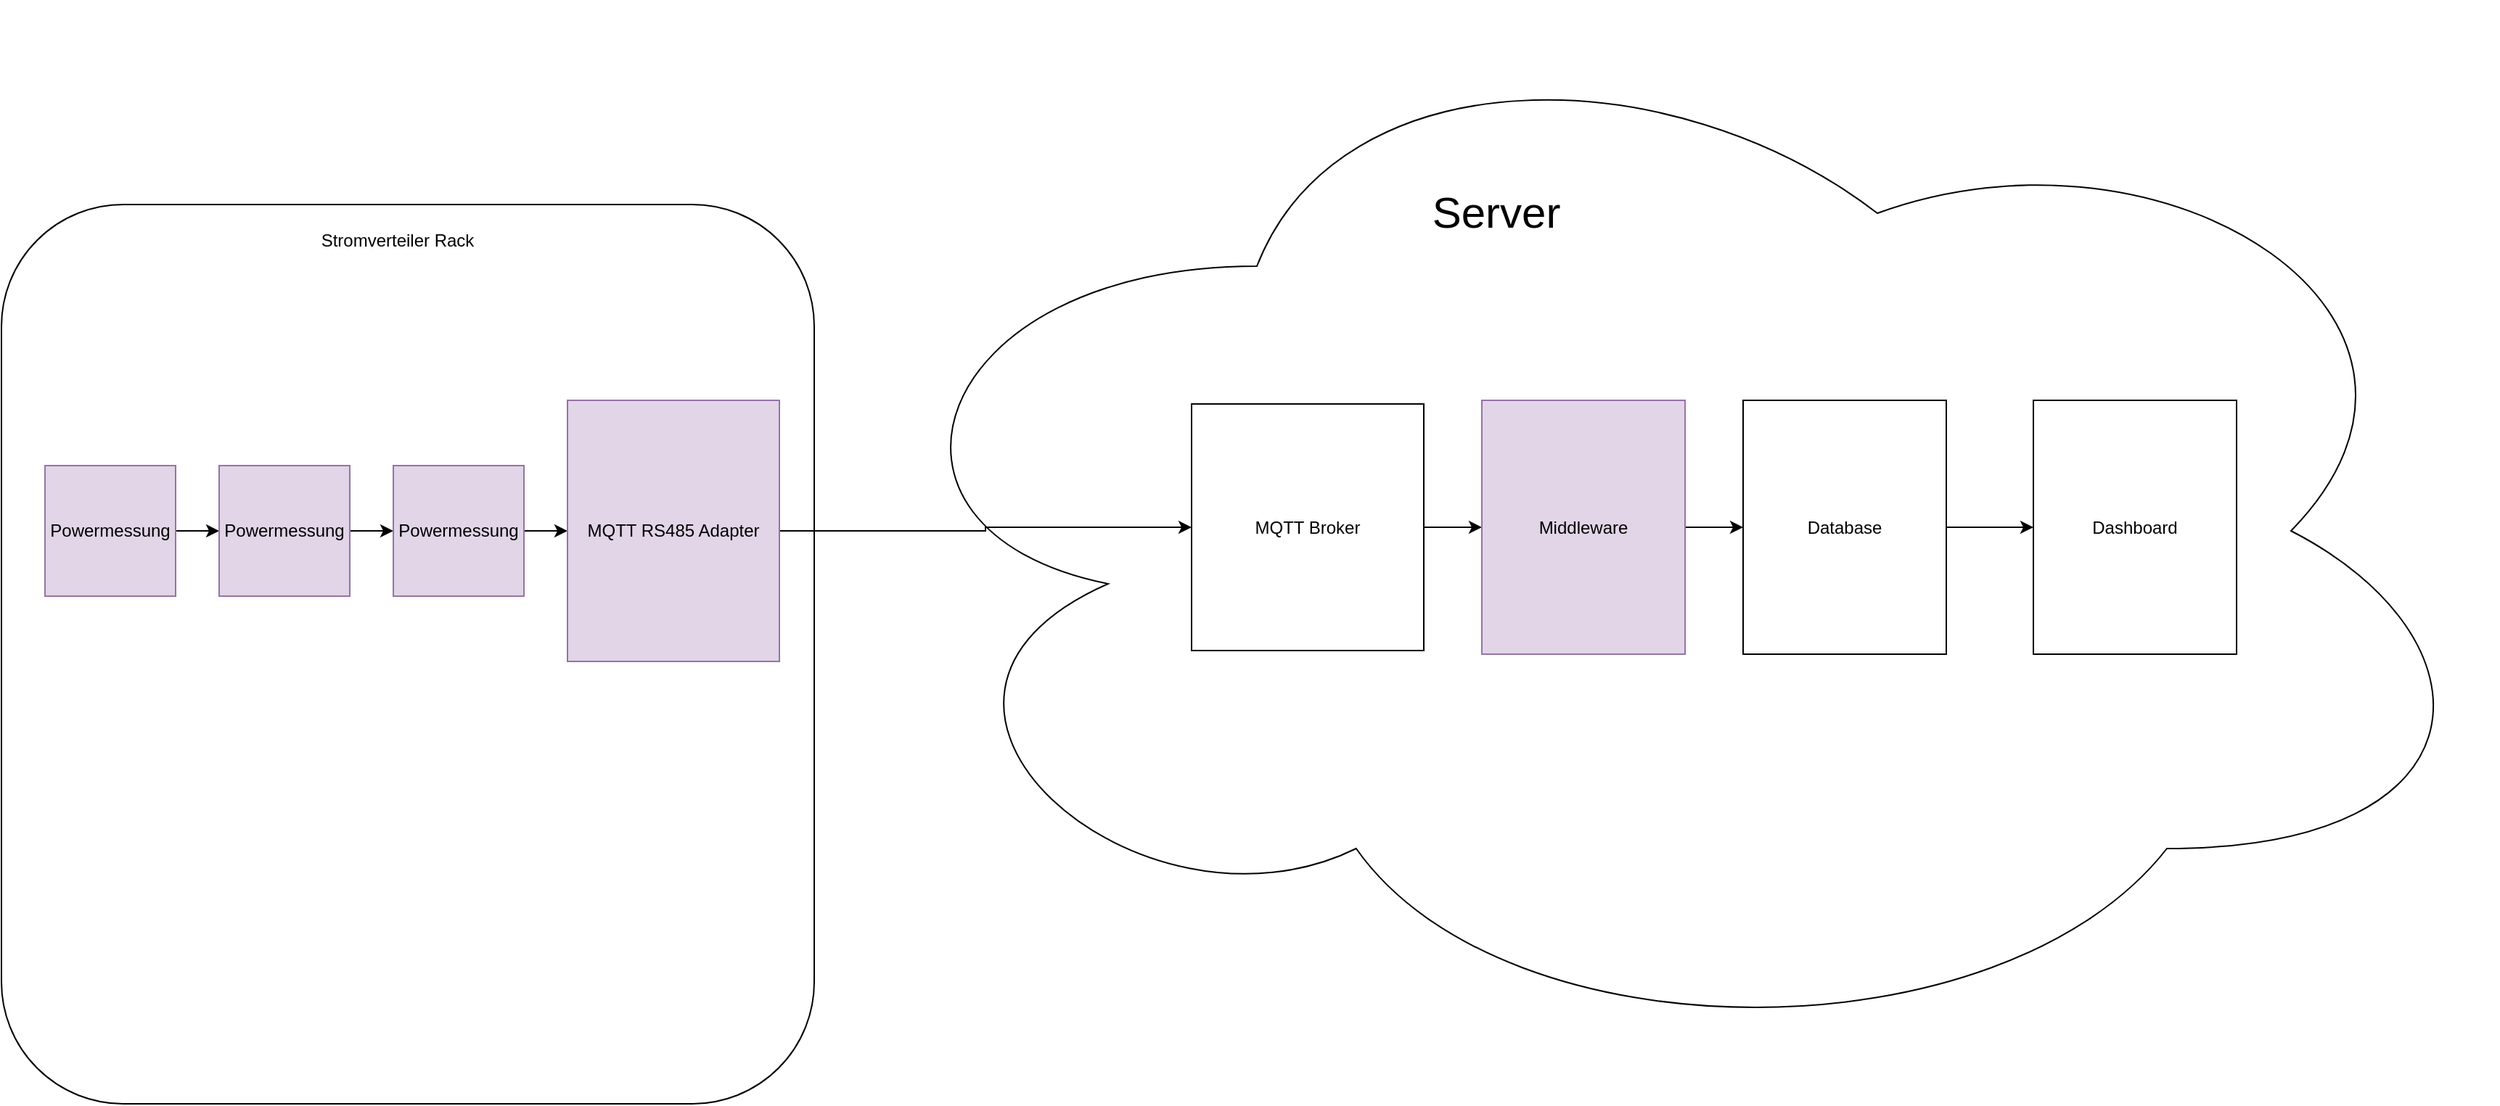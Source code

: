 <mxfile version="24.6.4" type="device">
  <diagram name="Seite-1" id="iy-Iw7KtTsFvsepUOq8L">
    <mxGraphModel dx="3363" dy="3682" grid="1" gridSize="10" guides="1" tooltips="1" connect="1" arrows="1" fold="1" page="1" pageScale="1" pageWidth="827" pageHeight="1169" math="0" shadow="0">
      <root>
        <mxCell id="0" />
        <mxCell id="1" parent="0" />
        <mxCell id="c27zUoi5xmDvEjXcdy7_-19" value="" style="rounded=1;whiteSpace=wrap;html=1;" vertex="1" parent="1">
          <mxGeometry x="30" y="70" width="560" height="620" as="geometry" />
        </mxCell>
        <mxCell id="c27zUoi5xmDvEjXcdy7_-5" value="" style="ellipse;shape=cloud;whiteSpace=wrap;html=1;" vertex="1" parent="1">
          <mxGeometry x="610" y="-70" width="1140" height="730" as="geometry" />
        </mxCell>
        <mxCell id="c27zUoi5xmDvEjXcdy7_-6" style="edgeStyle=orthogonalEdgeStyle;rounded=0;orthogonalLoop=1;jettySize=auto;html=1;entryX=0;entryY=0.5;entryDx=0;entryDy=0;" edge="1" parent="1" source="c27zUoi5xmDvEjXcdy7_-1" target="c27zUoi5xmDvEjXcdy7_-2">
          <mxGeometry relative="1" as="geometry" />
        </mxCell>
        <mxCell id="c27zUoi5xmDvEjXcdy7_-1" value="Powermessung" style="rounded=0;whiteSpace=wrap;html=1;fillColor=#e1d5e7;strokeColor=#9673a6;" vertex="1" parent="1">
          <mxGeometry x="60" y="250" width="90" height="90" as="geometry" />
        </mxCell>
        <mxCell id="c27zUoi5xmDvEjXcdy7_-7" style="edgeStyle=orthogonalEdgeStyle;rounded=0;orthogonalLoop=1;jettySize=auto;html=1;entryX=0;entryY=0.5;entryDx=0;entryDy=0;" edge="1" parent="1" source="c27zUoi5xmDvEjXcdy7_-2" target="c27zUoi5xmDvEjXcdy7_-3">
          <mxGeometry relative="1" as="geometry" />
        </mxCell>
        <mxCell id="c27zUoi5xmDvEjXcdy7_-2" value="Powermessung" style="rounded=0;whiteSpace=wrap;html=1;fillColor=#e1d5e7;strokeColor=#9673a6;" vertex="1" parent="1">
          <mxGeometry x="180" y="250" width="90" height="90" as="geometry" />
        </mxCell>
        <mxCell id="c27zUoi5xmDvEjXcdy7_-8" style="edgeStyle=orthogonalEdgeStyle;rounded=0;orthogonalLoop=1;jettySize=auto;html=1;" edge="1" parent="1" source="c27zUoi5xmDvEjXcdy7_-3" target="c27zUoi5xmDvEjXcdy7_-4">
          <mxGeometry relative="1" as="geometry" />
        </mxCell>
        <mxCell id="c27zUoi5xmDvEjXcdy7_-3" value="Powermessung" style="rounded=0;whiteSpace=wrap;html=1;fillColor=#e1d5e7;strokeColor=#9673a6;" vertex="1" parent="1">
          <mxGeometry x="300" y="250" width="90" height="90" as="geometry" />
        </mxCell>
        <mxCell id="c27zUoi5xmDvEjXcdy7_-13" style="edgeStyle=orthogonalEdgeStyle;rounded=0;orthogonalLoop=1;jettySize=auto;html=1;entryX=0;entryY=0.5;entryDx=0;entryDy=0;" edge="1" parent="1" source="c27zUoi5xmDvEjXcdy7_-4" target="c27zUoi5xmDvEjXcdy7_-9">
          <mxGeometry relative="1" as="geometry" />
        </mxCell>
        <mxCell id="c27zUoi5xmDvEjXcdy7_-4" value="MQTT RS485 Adapter" style="rounded=0;whiteSpace=wrap;html=1;fillColor=#e1d5e7;strokeColor=#9673a6;" vertex="1" parent="1">
          <mxGeometry x="420" y="205" width="146" height="180" as="geometry" />
        </mxCell>
        <mxCell id="c27zUoi5xmDvEjXcdy7_-14" style="edgeStyle=orthogonalEdgeStyle;rounded=0;orthogonalLoop=1;jettySize=auto;html=1;entryX=0;entryY=0.5;entryDx=0;entryDy=0;" edge="1" parent="1" source="c27zUoi5xmDvEjXcdy7_-9" target="c27zUoi5xmDvEjXcdy7_-10">
          <mxGeometry relative="1" as="geometry" />
        </mxCell>
        <mxCell id="c27zUoi5xmDvEjXcdy7_-9" value="MQTT Broker " style="rounded=0;whiteSpace=wrap;html=1;" vertex="1" parent="1">
          <mxGeometry x="850" y="207.5" width="160" height="170" as="geometry" />
        </mxCell>
        <mxCell id="c27zUoi5xmDvEjXcdy7_-15" style="edgeStyle=orthogonalEdgeStyle;rounded=0;orthogonalLoop=1;jettySize=auto;html=1;entryX=0;entryY=0.5;entryDx=0;entryDy=0;" edge="1" parent="1" source="c27zUoi5xmDvEjXcdy7_-10" target="c27zUoi5xmDvEjXcdy7_-11">
          <mxGeometry relative="1" as="geometry" />
        </mxCell>
        <mxCell id="c27zUoi5xmDvEjXcdy7_-10" value="Middleware" style="rounded=0;whiteSpace=wrap;html=1;fillColor=#e1d5e7;strokeColor=#9673a6;" vertex="1" parent="1">
          <mxGeometry x="1050" y="205" width="140" height="175" as="geometry" />
        </mxCell>
        <mxCell id="c27zUoi5xmDvEjXcdy7_-17" style="edgeStyle=orthogonalEdgeStyle;rounded=0;orthogonalLoop=1;jettySize=auto;html=1;entryX=0;entryY=0.5;entryDx=0;entryDy=0;" edge="1" parent="1" source="c27zUoi5xmDvEjXcdy7_-11" target="c27zUoi5xmDvEjXcdy7_-12">
          <mxGeometry relative="1" as="geometry" />
        </mxCell>
        <mxCell id="c27zUoi5xmDvEjXcdy7_-11" value="Database" style="rounded=0;whiteSpace=wrap;html=1;" vertex="1" parent="1">
          <mxGeometry x="1230" y="205" width="140" height="175" as="geometry" />
        </mxCell>
        <mxCell id="c27zUoi5xmDvEjXcdy7_-12" value="Dashboard" style="rounded=0;whiteSpace=wrap;html=1;" vertex="1" parent="1">
          <mxGeometry x="1430" y="205" width="140" height="175" as="geometry" />
        </mxCell>
        <mxCell id="c27zUoi5xmDvEjXcdy7_-20" value="Stromverteiler Rack" style="text;html=1;align=center;verticalAlign=middle;whiteSpace=wrap;rounded=0;" vertex="1" parent="1">
          <mxGeometry x="193" y="80" width="220" height="30" as="geometry" />
        </mxCell>
        <mxCell id="c27zUoi5xmDvEjXcdy7_-22" value="&lt;font style=&quot;font-size: 30px;&quot;&gt;Server&lt;/font&gt;" style="text;html=1;align=center;verticalAlign=middle;whiteSpace=wrap;rounded=0;" vertex="1" parent="1">
          <mxGeometry x="1030" y="60" width="60" height="30" as="geometry" />
        </mxCell>
      </root>
    </mxGraphModel>
  </diagram>
</mxfile>
